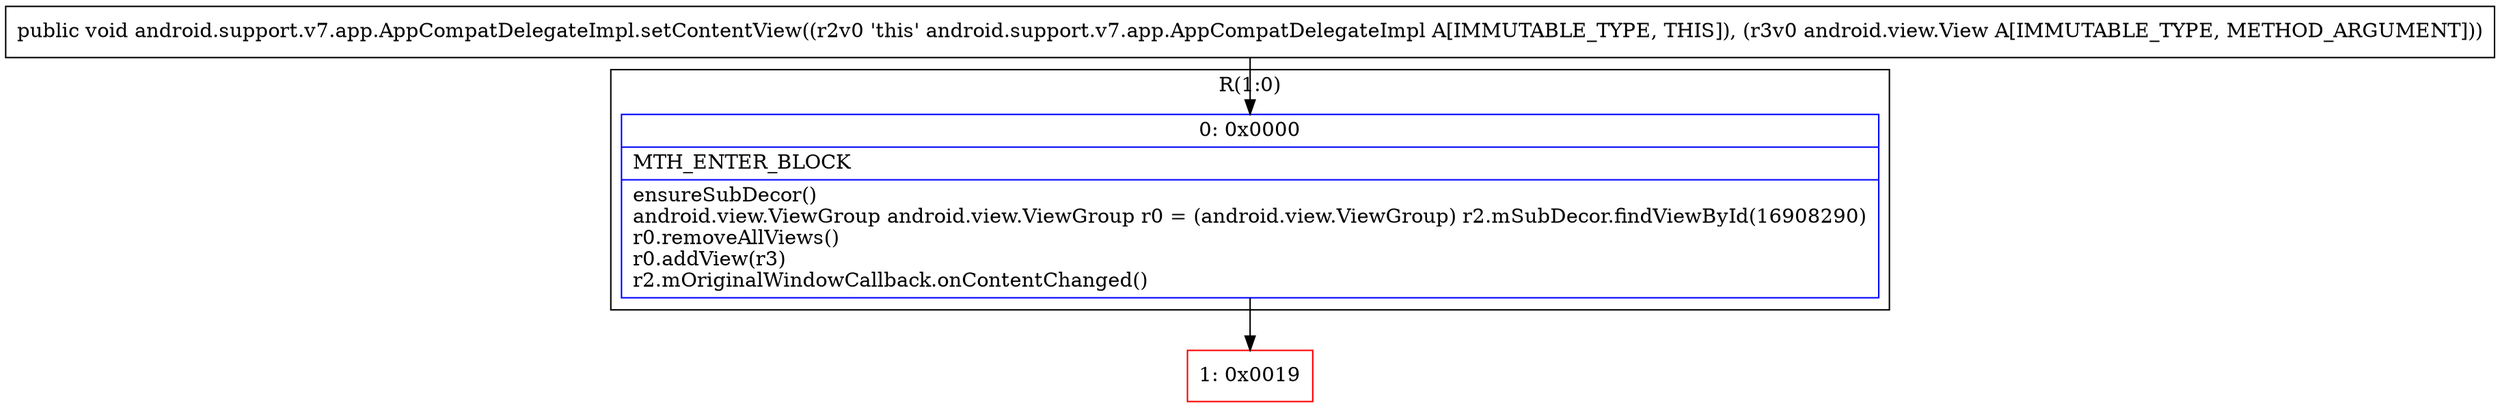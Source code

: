 digraph "CFG forandroid.support.v7.app.AppCompatDelegateImpl.setContentView(Landroid\/view\/View;)V" {
subgraph cluster_Region_1953927867 {
label = "R(1:0)";
node [shape=record,color=blue];
Node_0 [shape=record,label="{0\:\ 0x0000|MTH_ENTER_BLOCK\l|ensureSubDecor()\landroid.view.ViewGroup android.view.ViewGroup r0 = (android.view.ViewGroup) r2.mSubDecor.findViewById(16908290)\lr0.removeAllViews()\lr0.addView(r3)\lr2.mOriginalWindowCallback.onContentChanged()\l}"];
}
Node_1 [shape=record,color=red,label="{1\:\ 0x0019}"];
MethodNode[shape=record,label="{public void android.support.v7.app.AppCompatDelegateImpl.setContentView((r2v0 'this' android.support.v7.app.AppCompatDelegateImpl A[IMMUTABLE_TYPE, THIS]), (r3v0 android.view.View A[IMMUTABLE_TYPE, METHOD_ARGUMENT])) }"];
MethodNode -> Node_0;
Node_0 -> Node_1;
}

